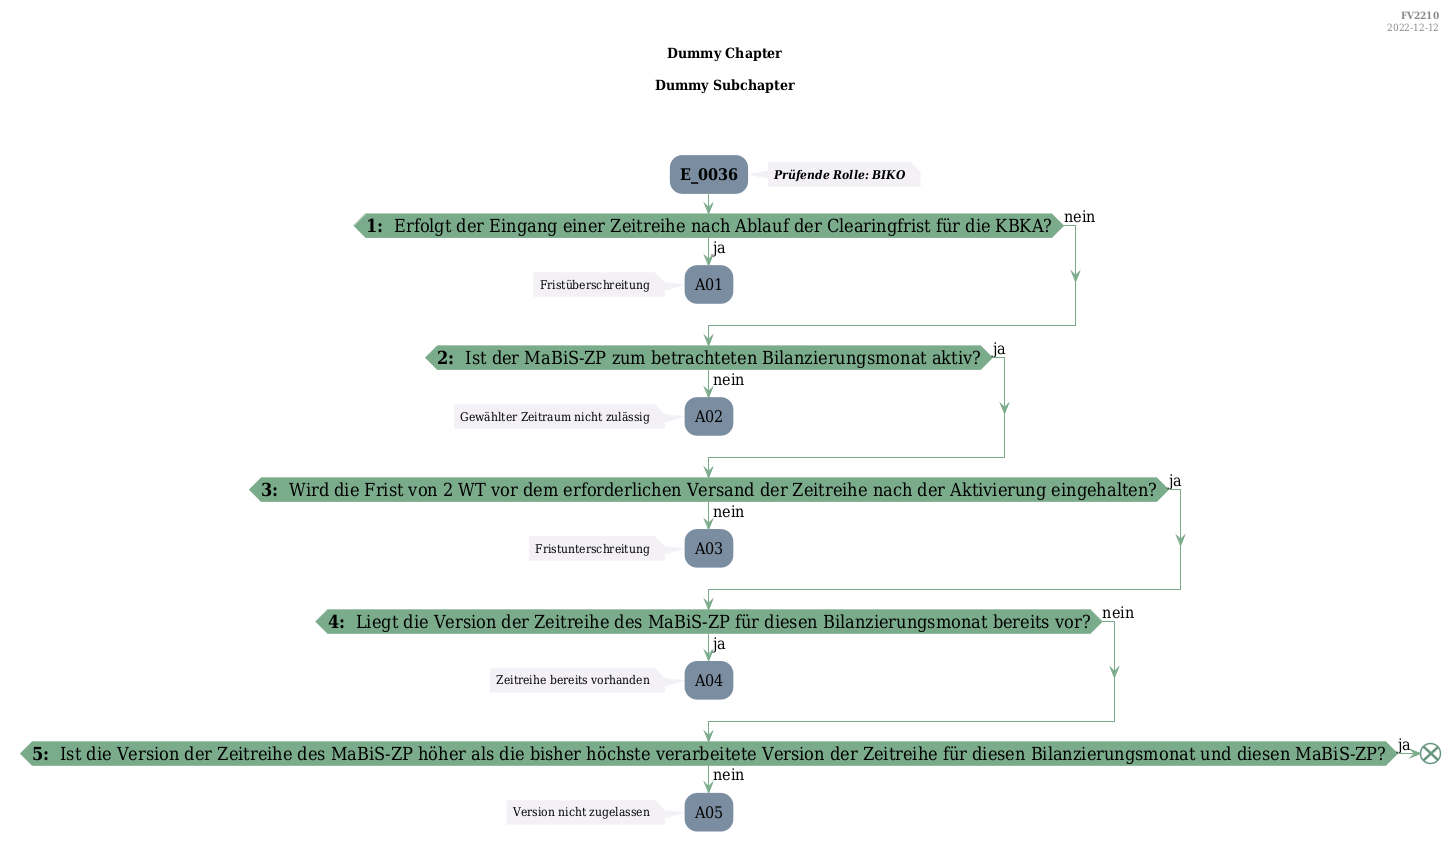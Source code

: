 @startuml
skinparam Shadowing false
skinparam NoteBorderColor #f3f1f6
skinparam NoteBackgroundColor #f3f1f6
skinparam NoteFontSize 12
skinparam ActivityBorderColor none
skinparam ActivityBackgroundColor #7a8da1
skinparam ActivityFontSize 16
skinparam ArrowColor #7aab8a
skinparam ArrowFontSize 16
skinparam ActivityDiamondBackgroundColor #7aab8a
skinparam ActivityDiamondBorderColor #7aab8a
skinparam ActivityDiamondFontSize 18
skinparam defaultFontName DejaVu Serif Condensed
skinparam ActivityEndColor #669580

header
<b>FV2210
2022-12-12
endheader

title
Dummy Chapter

Dummy Subchapter



end title
:<b>E_0036</b>;
note right
<b><i>Prüfende Rolle: BIKO
end note

if (<b>1: </b> Erfolgt der Eingang einer Zeitreihe nach Ablauf der Clearingfrist für die KBKA?) then (ja)
    :A01;
    note left
        Fristüberschreitung
    endnote
    kill;
else (nein)
endif
if (<b>2: </b> Ist der MaBiS-ZP zum betrachteten Bilanzierungsmonat aktiv?) then (ja)
else (nein)
    :A02;
    note left
        Gewählter Zeitraum nicht zulässig
    endnote
    kill;
endif
if (<b>3: </b> Wird die Frist von 2 WT vor dem erforderlichen Versand der Zeitreihe nach der Aktivierung eingehalten?) then (ja)
else (nein)
    :A03;
    note left
        Fristunterschreitung
    endnote
    kill;
endif
if (<b>4: </b> Liegt die Version der Zeitreihe des MaBiS-ZP für diesen Bilanzierungsmonat bereits vor?) then (ja)
    :A04;
    note left
        Zeitreihe bereits vorhanden
    endnote
    kill;
else (nein)
endif
if (<b>5: </b> Ist die Version der Zeitreihe des MaBiS-ZP höher als die bisher höchste verarbeitete Version der Zeitreihe für diesen Bilanzierungsmonat und diesen MaBiS-ZP?) then (ja)
    end
else (nein)
    :A05;
    note left
        Version nicht zugelassen
    endnote
    kill;
endif

@enduml
